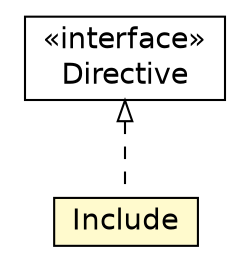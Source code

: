#!/usr/local/bin/dot
#
# Class diagram 
# Generated by UMLGraph version 5.1 (http://www.umlgraph.org/)
#

digraph G {
	edge [fontname="Helvetica",fontsize=10,labelfontname="Helvetica",labelfontsize=10];
	node [fontname="Helvetica",fontsize=10,shape=plaintext];
	nodesep=0.25;
	ranksep=0.5;
	// jason.asSyntax.directives.Include
	c23305 [label=<<table title="jason.asSyntax.directives.Include" border="0" cellborder="1" cellspacing="0" cellpadding="2" port="p" bgcolor="lemonChiffon" href="./Include.html">
		<tr><td><table border="0" cellspacing="0" cellpadding="1">
<tr><td align="center" balign="center"> Include </td></tr>
		</table></td></tr>
		</table>>, fontname="Helvetica", fontcolor="black", fontsize=14.0];
	// jason.asSyntax.directives.Directive
	c23308 [label=<<table title="jason.asSyntax.directives.Directive" border="0" cellborder="1" cellspacing="0" cellpadding="2" port="p" href="./Directive.html">
		<tr><td><table border="0" cellspacing="0" cellpadding="1">
<tr><td align="center" balign="center"> &#171;interface&#187; </td></tr>
<tr><td align="center" balign="center"> Directive </td></tr>
		</table></td></tr>
		</table>>, fontname="Helvetica", fontcolor="black", fontsize=14.0];
	//jason.asSyntax.directives.Include implements jason.asSyntax.directives.Directive
	c23308:p -> c23305:p [dir=back,arrowtail=empty,style=dashed];
}

